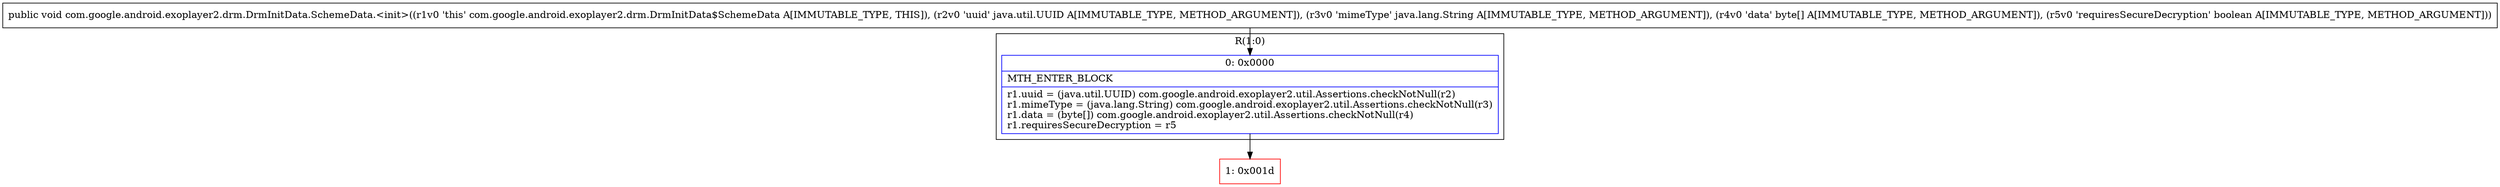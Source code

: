 digraph "CFG forcom.google.android.exoplayer2.drm.DrmInitData.SchemeData.\<init\>(Ljava\/util\/UUID;Ljava\/lang\/String;[BZ)V" {
subgraph cluster_Region_1259397763 {
label = "R(1:0)";
node [shape=record,color=blue];
Node_0 [shape=record,label="{0\:\ 0x0000|MTH_ENTER_BLOCK\l|r1.uuid = (java.util.UUID) com.google.android.exoplayer2.util.Assertions.checkNotNull(r2)\lr1.mimeType = (java.lang.String) com.google.android.exoplayer2.util.Assertions.checkNotNull(r3)\lr1.data = (byte[]) com.google.android.exoplayer2.util.Assertions.checkNotNull(r4)\lr1.requiresSecureDecryption = r5\l}"];
}
Node_1 [shape=record,color=red,label="{1\:\ 0x001d}"];
MethodNode[shape=record,label="{public void com.google.android.exoplayer2.drm.DrmInitData.SchemeData.\<init\>((r1v0 'this' com.google.android.exoplayer2.drm.DrmInitData$SchemeData A[IMMUTABLE_TYPE, THIS]), (r2v0 'uuid' java.util.UUID A[IMMUTABLE_TYPE, METHOD_ARGUMENT]), (r3v0 'mimeType' java.lang.String A[IMMUTABLE_TYPE, METHOD_ARGUMENT]), (r4v0 'data' byte[] A[IMMUTABLE_TYPE, METHOD_ARGUMENT]), (r5v0 'requiresSecureDecryption' boolean A[IMMUTABLE_TYPE, METHOD_ARGUMENT])) }"];
MethodNode -> Node_0;
Node_0 -> Node_1;
}


